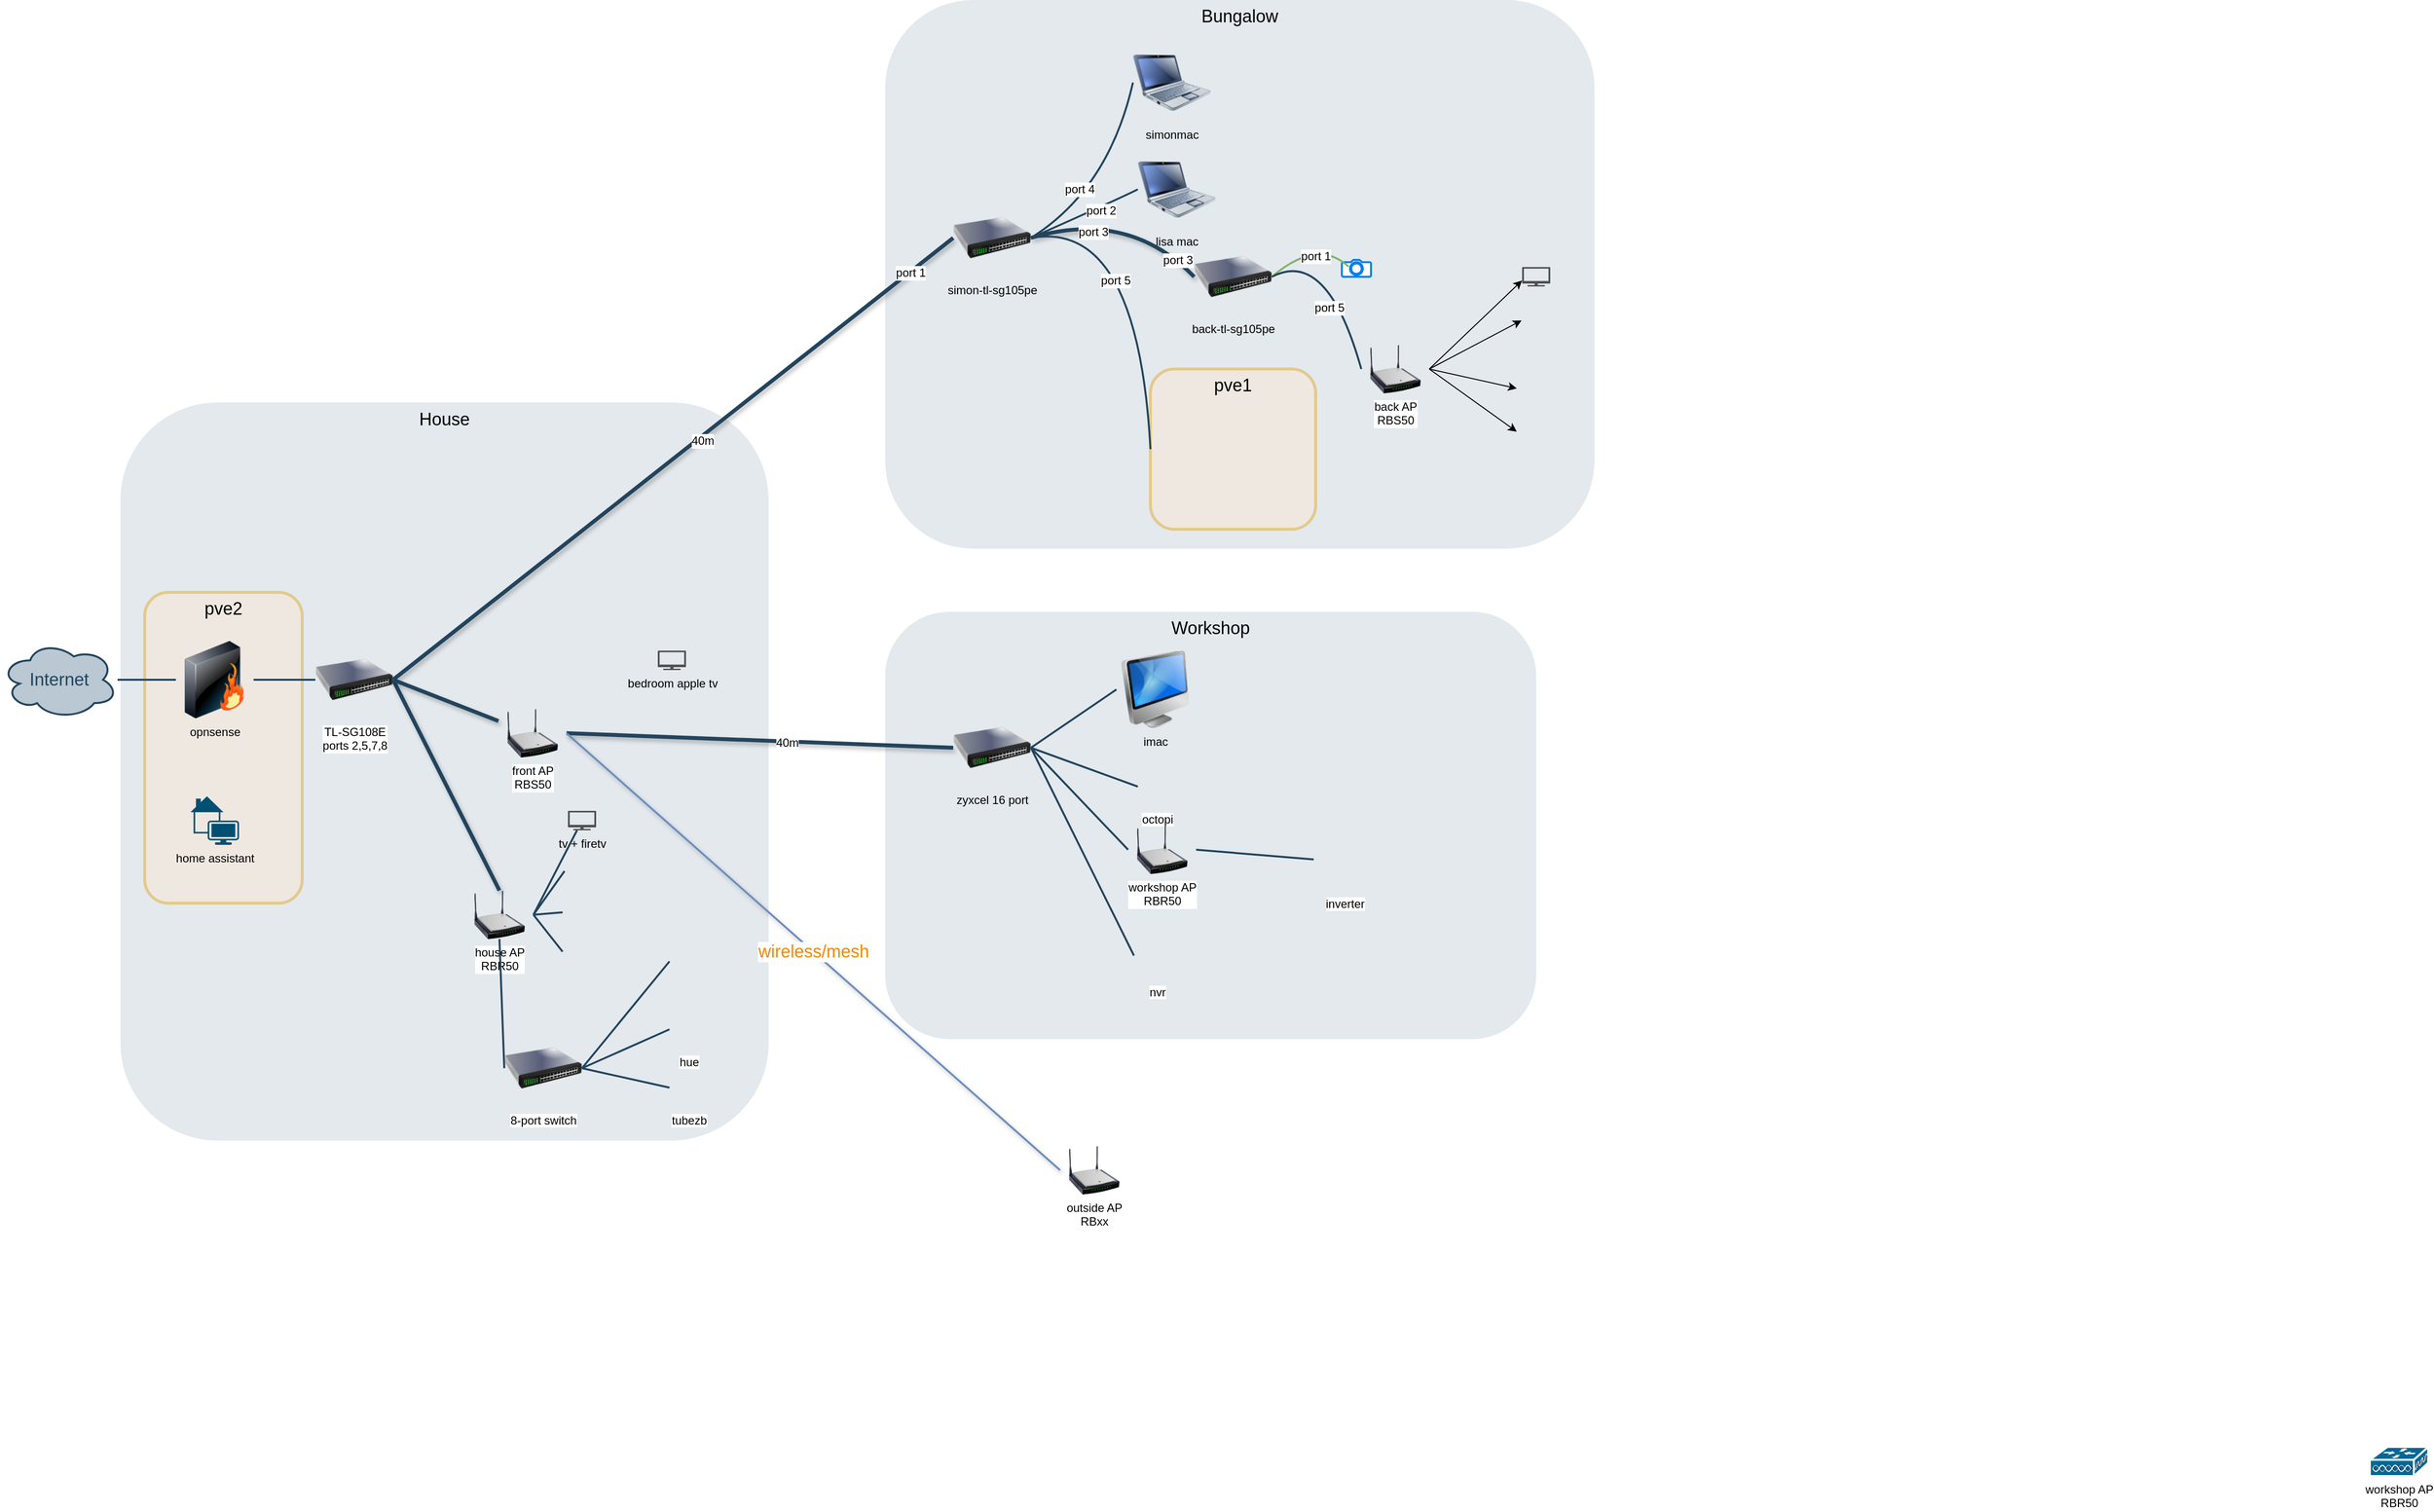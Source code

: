 <mxfile version="20.8.13" type="github">
  <diagram id="a45cf8ec-cd66-6f27-3ac3-be6e809c9e4a" name="Page-1">
    <mxGraphModel dx="1876" dy="2439" grid="1" gridSize="10" guides="1" tooltips="1" connect="1" arrows="1" fold="1" page="1" pageScale="1" pageWidth="827" pageHeight="1169" background="none" math="0" shadow="0">
      <root>
        <mxCell id="0" />
        <mxCell id="1" parent="0" />
        <mxCell id="ZwwhS14W_H6sbuMGakLy-174" value="Bungalow" style="rounded=1;whiteSpace=wrap;html=1;shadow=0;strokeColor=none;fillColor=#BAC8D3;gradientColor=none;fontSize=18;fontColor=default;opacity=40;fontStyle=0;strokeWidth=3;verticalAlign=top;arcSize=16;" vertex="1" parent="1">
          <mxGeometry x="1000" y="-710" width="730" height="565" as="geometry" />
        </mxCell>
        <mxCell id="ZwwhS14W_H6sbuMGakLy-214" value="House" style="rounded=1;whiteSpace=wrap;html=1;shadow=0;strokeColor=none;fillColor=#BAC8D3;gradientColor=none;fontSize=18;fontColor=default;opacity=40;fontStyle=0;strokeWidth=3;verticalAlign=top;" vertex="1" parent="1">
          <mxGeometry x="213" y="-295.5" width="667" height="760" as="geometry" />
        </mxCell>
        <mxCell id="ZwwhS14W_H6sbuMGakLy-209" value="pve2" style="rounded=1;whiteSpace=wrap;html=1;shadow=0;strokeColor=#d79b00;fillColor=#ffe6cc;fontSize=18;opacity=40;fontStyle=0;strokeWidth=3;verticalAlign=top;fontColor=default;" vertex="1" parent="1">
          <mxGeometry x="238" y="-100" width="162" height="320" as="geometry" />
        </mxCell>
        <mxCell id="19" value="Internet" style="ellipse;shape=cloud;whiteSpace=wrap;html=1;shadow=0;strokeColor=#23445D;fillColor=#BAC8D3;gradientColor=none;fontSize=18;fontColor=#23445D;gradientDirection=north;fontStyle=0;strokeWidth=2;" parent="1" vertex="1">
          <mxGeometry x="90" y="-50" width="120" height="80" as="geometry" />
        </mxCell>
        <mxCell id="82" value="opnsense" style="image;html=1;image=img/lib/clip_art/networking/Firewall_128x128.png;shadow=0;strokeColor=#000000;fillColor=#FFFFFF;gradientColor=none;fontSize=12;fontColor=default;fontStyle=0;labelBackgroundColor=none;" parent="1" vertex="1">
          <mxGeometry x="270" y="-50" width="80" height="80" as="geometry" />
        </mxCell>
        <mxCell id="103" value="" style="strokeWidth=2;rounded=0;endArrow=none;startArrow=none;startSize=10;endSize=10;dashed=0;html=1;strokeColor=#23445D;fontSize=18;fontColor=#F08705;startFill=0;endFill=0;fontStyle=0;entryX=0;entryY=0.5;entryDx=0;entryDy=0;exitX=1;exitY=0.5;exitDx=0;exitDy=0;" parent="1" source="82" target="ZwwhS14W_H6sbuMGakLy-173" edge="1">
          <mxGeometry relative="1" as="geometry">
            <mxPoint x="390" y="130" as="sourcePoint" />
            <mxPoint x="600" y="-10" as="targetPoint" />
          </mxGeometry>
        </mxCell>
        <mxCell id="110" style="edgeStyle=none;rounded=0;html=1;startArrow=none;startFill=0;endArrow=none;endFill=0;fontSize=18;fontColor=#F08705;strokeColor=#23445D;strokeWidth=2;fontStyle=0" parent="1" source="82" target="19" edge="1">
          <mxGeometry relative="1" as="geometry" />
        </mxCell>
        <mxCell id="ZwwhS14W_H6sbuMGakLy-173" value="TL-SG108E&lt;br&gt;ports 2,5,7,8" style="image;html=1;image=img/lib/clip_art/networking/Switch_128x128.png" vertex="1" parent="1">
          <mxGeometry x="413.5" y="-50" width="80" height="80" as="geometry" />
        </mxCell>
        <mxCell id="ZwwhS14W_H6sbuMGakLy-175" value="simon-tl-sg105pe" style="image;html=1;image=img/lib/clip_art/networking/Switch_128x128.png;labelBackgroundColor=none;" vertex="1" parent="1">
          <mxGeometry x="1070" y="-505" width="80" height="80" as="geometry" />
        </mxCell>
        <mxCell id="ZwwhS14W_H6sbuMGakLy-179" value="simonmac" style="image;html=1;image=img/lib/clip_art/computers/Netbook_128x128.png;shadow=0;strokeColor=#000000;fillColor=#FFFFFF;gradientColor=none;fontSize=12;fontColor=default;fontStyle=0;labelBackgroundColor=none;verticalAlign=top;" vertex="1" parent="1">
          <mxGeometry x="1255" y="-665" width="80" height="80" as="geometry" />
        </mxCell>
        <mxCell id="ZwwhS14W_H6sbuMGakLy-184" value="" style="strokeWidth=4;rounded=0;endArrow=none;startArrow=none;startSize=10;endSize=10;dashed=0;html=1;strokeColor=#23445D;fontSize=18;fontColor=#F08705;startFill=0;endFill=0;fontStyle=1;entryX=0;entryY=0.5;entryDx=0;entryDy=0;exitX=1;exitY=0.5;exitDx=0;exitDy=0;shadow=1;" edge="1" parent="1" source="ZwwhS14W_H6sbuMGakLy-173" target="ZwwhS14W_H6sbuMGakLy-175">
          <mxGeometry relative="1" as="geometry">
            <mxPoint x="360" as="sourcePoint" />
            <mxPoint x="423.5" as="targetPoint" />
          </mxGeometry>
        </mxCell>
        <mxCell id="ZwwhS14W_H6sbuMGakLy-262" value="40m" style="edgeLabel;html=1;align=center;verticalAlign=middle;resizable=0;points=[];fontSize=12;fontColor=none;" vertex="1" connectable="0" parent="ZwwhS14W_H6sbuMGakLy-184">
          <mxGeometry x="0.095" y="-3" relative="1" as="geometry">
            <mxPoint x="1" as="offset" />
          </mxGeometry>
        </mxCell>
        <mxCell id="ZwwhS14W_H6sbuMGakLy-270" value="port 1" style="edgeLabel;html=1;align=center;verticalAlign=middle;resizable=0;points=[];fontSize=12;fontColor=none;" vertex="1" connectable="0" parent="ZwwhS14W_H6sbuMGakLy-184">
          <mxGeometry x="0.845" relative="1" as="geometry">
            <mxPoint as="offset" />
          </mxGeometry>
        </mxCell>
        <mxCell id="ZwwhS14W_H6sbuMGakLy-185" value="" style="strokeWidth=2;endArrow=none;startArrow=none;startSize=10;endSize=10;dashed=0;html=1;strokeColor=#23445D;fontSize=18;fontColor=#F08705;startFill=0;endFill=0;fontStyle=0;entryX=0;entryY=0.5;entryDx=0;entryDy=0;exitX=1;exitY=0.5;exitDx=0;exitDy=0;curved=1;" edge="1" parent="1" source="ZwwhS14W_H6sbuMGakLy-175" target="ZwwhS14W_H6sbuMGakLy-179">
          <mxGeometry relative="1" as="geometry">
            <mxPoint x="680" y="-445" as="sourcePoint" />
            <mxPoint x="743.5" y="-445" as="targetPoint" />
            <Array as="points">
              <mxPoint x="1230" y="-515" />
            </Array>
          </mxGeometry>
        </mxCell>
        <mxCell id="ZwwhS14W_H6sbuMGakLy-272" value="port 4" style="edgeLabel;html=1;align=center;verticalAlign=middle;resizable=0;points=[];fontSize=12;fontColor=none;" vertex="1" connectable="0" parent="ZwwhS14W_H6sbuMGakLy-185">
          <mxGeometry x="-0.542" y="6" relative="1" as="geometry">
            <mxPoint x="13" y="-20" as="offset" />
          </mxGeometry>
        </mxCell>
        <mxCell id="ZwwhS14W_H6sbuMGakLy-186" value="lisa mac" style="image;html=1;image=img/lib/clip_art/computers/Netbook_128x128.png;shadow=0;strokeColor=#000000;fillColor=#FFFFFF;gradientColor=none;fontSize=12;fontColor=default;fontStyle=0;labelBackgroundColor=none;verticalAlign=top;" vertex="1" parent="1">
          <mxGeometry x="1260" y="-555" width="80" height="80" as="geometry" />
        </mxCell>
        <mxCell id="ZwwhS14W_H6sbuMGakLy-192" value="" style="strokeWidth=2;endArrow=none;startArrow=none;startSize=10;endSize=10;dashed=0;html=1;strokeColor=#23445D;fontSize=18;fontColor=#F08705;startFill=0;endFill=0;fontStyle=0;entryX=0;entryY=0.5;entryDx=0;entryDy=0;exitX=1;exitY=0.5;exitDx=0;exitDy=0;curved=1;" edge="1" parent="1" source="ZwwhS14W_H6sbuMGakLy-175" target="ZwwhS14W_H6sbuMGakLy-186">
          <mxGeometry relative="1" as="geometry">
            <mxPoint x="1160" y="-455" as="sourcePoint" />
            <mxPoint x="1265" y="-615" as="targetPoint" />
            <Array as="points">
              <mxPoint x="1240" y="-505" />
            </Array>
          </mxGeometry>
        </mxCell>
        <mxCell id="ZwwhS14W_H6sbuMGakLy-273" value="port 2" style="edgeLabel;html=1;align=center;verticalAlign=middle;resizable=0;points=[];fontSize=12;fontColor=none;" vertex="1" connectable="0" parent="ZwwhS14W_H6sbuMGakLy-192">
          <mxGeometry x="0.262" y="-4" relative="1" as="geometry">
            <mxPoint y="-1" as="offset" />
          </mxGeometry>
        </mxCell>
        <mxCell id="ZwwhS14W_H6sbuMGakLy-193" value="back-tl-sg105pe" style="image;html=1;image=img/lib/clip_art/networking/Switch_128x128.png;labelBackgroundColor=none;" vertex="1" parent="1">
          <mxGeometry x="1318" y="-465" width="80" height="80" as="geometry" />
        </mxCell>
        <mxCell id="ZwwhS14W_H6sbuMGakLy-197" value="" style="html=1;verticalLabelPosition=bottom;align=center;labelBackgroundColor=#ffffff;verticalAlign=top;strokeWidth=2;strokeColor=#0080F0;shadow=0;dashed=0;shape=mxgraph.ios7.icons.camera;fontSize=12;fontColor=default;" vertex="1" parent="1">
          <mxGeometry x="1470" y="-442.4" width="30" height="17.4" as="geometry" />
        </mxCell>
        <mxCell id="ZwwhS14W_H6sbuMGakLy-198" value="" style="strokeWidth=2;endArrow=none;startArrow=none;startSize=10;endSize=10;dashed=0;html=1;strokeColor=#82b366;fontSize=18;fontColor=#F08705;startFill=0;endFill=0;fontStyle=0;entryX=0.229;entryY=0.401;entryDx=0;entryDy=0;exitX=1;exitY=0.5;exitDx=0;exitDy=0;curved=1;entryPerimeter=0;fillColor=#d5e8d4;" edge="1" parent="1" source="ZwwhS14W_H6sbuMGakLy-193" target="ZwwhS14W_H6sbuMGakLy-197">
          <mxGeometry relative="1" as="geometry">
            <mxPoint x="1365" y="-415" as="sourcePoint" />
            <mxPoint x="1470" y="-575" as="targetPoint" />
            <Array as="points">
              <mxPoint x="1445" y="-465" />
            </Array>
          </mxGeometry>
        </mxCell>
        <mxCell id="ZwwhS14W_H6sbuMGakLy-268" value="port 1" style="edgeLabel;html=1;align=center;verticalAlign=middle;resizable=0;points=[];fontSize=12;fontColor=none;" vertex="1" connectable="0" parent="ZwwhS14W_H6sbuMGakLy-198">
          <mxGeometry x="-0.063" y="-13" relative="1" as="geometry">
            <mxPoint x="-1" y="1" as="offset" />
          </mxGeometry>
        </mxCell>
        <mxCell id="ZwwhS14W_H6sbuMGakLy-207" style="edgeStyle=none;orthogonalLoop=1;jettySize=auto;html=1;exitX=1;exitY=0.5;exitDx=0;exitDy=0;exitPerimeter=0;entryX=-0.002;entryY=0.693;entryDx=0;entryDy=0;entryPerimeter=0;fontSize=12;fontColor=default;" edge="1" parent="1" source="ZwwhS14W_H6sbuMGakLy-199" target="ZwwhS14W_H6sbuMGakLy-203">
          <mxGeometry relative="1" as="geometry" />
        </mxCell>
        <mxCell id="ZwwhS14W_H6sbuMGakLy-208" style="edgeStyle=none;orthogonalLoop=1;jettySize=auto;html=1;exitX=1;exitY=0.5;exitDx=0;exitDy=0;exitPerimeter=0;entryX=0;entryY=0.5;entryDx=0;entryDy=0;fontSize=12;fontColor=default;" edge="1" parent="1" source="ZwwhS14W_H6sbuMGakLy-199" target="ZwwhS14W_H6sbuMGakLy-202">
          <mxGeometry relative="1" as="geometry" />
        </mxCell>
        <mxCell id="ZwwhS14W_H6sbuMGakLy-199" value="back AP&lt;br&gt;RBS50" style="image;html=1;image=img/lib/clip_art/networking/Wireless_Router_N_128x128.png;dashed=0;fontFamily=Helvetica;fontSize=12;fontColor=default;align=center;strokeColor=#ffffff;strokeWidth=2;fillColor=#036897;" vertex="1" parent="1">
          <mxGeometry x="1490" y="-355" width="70" height="50" as="geometry" />
        </mxCell>
        <mxCell id="ZwwhS14W_H6sbuMGakLy-201" value="" style="strokeWidth=2;endArrow=none;startArrow=none;startSize=10;endSize=10;dashed=0;html=1;strokeColor=#23445D;fontSize=18;fontColor=#F08705;startFill=0;endFill=0;fontStyle=0;entryX=0;entryY=0.5;entryDx=0;entryDy=0;exitX=1;exitY=0.5;exitDx=0;exitDy=0;curved=1;entryPerimeter=0;" edge="1" parent="1" source="ZwwhS14W_H6sbuMGakLy-193" target="ZwwhS14W_H6sbuMGakLy-199">
          <mxGeometry relative="1" as="geometry">
            <mxPoint x="1350" y="-385" as="sourcePoint" />
            <mxPoint x="1486.87" y="-425.423" as="targetPoint" />
            <Array as="points">
              <mxPoint x="1455" y="-455" />
            </Array>
          </mxGeometry>
        </mxCell>
        <mxCell id="ZwwhS14W_H6sbuMGakLy-269" value="port 5" style="edgeLabel;html=1;align=center;verticalAlign=middle;resizable=0;points=[];fontSize=12;fontColor=none;" vertex="1" connectable="0" parent="ZwwhS14W_H6sbuMGakLy-201">
          <mxGeometry x="0.275" y="-15" relative="1" as="geometry">
            <mxPoint as="offset" />
          </mxGeometry>
        </mxCell>
        <mxCell id="ZwwhS14W_H6sbuMGakLy-202" value="" style="shape=image;html=1;verticalAlign=top;verticalLabelPosition=bottom;labelBackgroundColor=#ffffff;imageAspect=0;aspect=fixed;image=https://cdn1.iconfinder.com/data/icons/ionicons-fill-vol-2/512/logo-xbox-128.png;fontSize=12;fontColor=default;" vertex="1" parent="1">
          <mxGeometry x="1655" y="-395" width="30" height="30" as="geometry" />
        </mxCell>
        <mxCell id="ZwwhS14W_H6sbuMGakLy-203" value="" style="sketch=0;pointerEvents=1;shadow=0;dashed=0;html=1;strokeColor=none;fillColor=#505050;labelPosition=center;verticalLabelPosition=bottom;verticalAlign=top;outlineConnect=0;align=center;shape=mxgraph.office.devices.tv;labelBackgroundColor=none;fontSize=12;fontColor=default;" vertex="1" parent="1">
          <mxGeometry x="1655.5" y="-435" width="29" height="20" as="geometry" />
        </mxCell>
        <mxCell id="ZwwhS14W_H6sbuMGakLy-210" value="home assistant" style="points=[[0.115,0.05,0],[0.335,0,0],[0.98,0.52,0],[1,0.71,0],[0.68,1,0],[0.065,0.76,0],[0,0.33,0],[0.68,0.33,0]];verticalLabelPosition=bottom;sketch=0;html=1;verticalAlign=top;aspect=fixed;align=center;pointerEvents=1;shape=mxgraph.cisco19.home_office;fillColor=#005073;strokeColor=none;labelBackgroundColor=none;fontSize=12;fontColor=default;" vertex="1" parent="1">
          <mxGeometry x="285" y="110" width="50" height="50" as="geometry" />
        </mxCell>
        <mxCell id="ZwwhS14W_H6sbuMGakLy-211" value="" style="strokeWidth=4;endArrow=none;startArrow=none;startSize=10;endSize=10;dashed=0;html=1;strokeColor=#23445D;fontSize=18;fontColor=#F08705;startFill=0;endFill=0;fontStyle=0;entryX=0;entryY=0.5;entryDx=0;entryDy=0;exitX=1;exitY=0.5;exitDx=0;exitDy=0;curved=1;shadow=1;" edge="1" parent="1" source="ZwwhS14W_H6sbuMGakLy-175" target="ZwwhS14W_H6sbuMGakLy-193">
          <mxGeometry relative="1" as="geometry">
            <mxPoint x="1160" y="-455" as="sourcePoint" />
            <mxPoint x="1270" y="-505" as="targetPoint" />
            <Array as="points">
              <mxPoint x="1250" y="-495" />
            </Array>
          </mxGeometry>
        </mxCell>
        <mxCell id="ZwwhS14W_H6sbuMGakLy-271" value="port 3" style="edgeLabel;html=1;align=center;verticalAlign=middle;resizable=0;points=[];fontSize=12;fontColor=none;" vertex="1" connectable="0" parent="ZwwhS14W_H6sbuMGakLy-211">
          <mxGeometry x="0.758" relative="1" as="geometry">
            <mxPoint as="offset" />
          </mxGeometry>
        </mxCell>
        <mxCell id="ZwwhS14W_H6sbuMGakLy-274" value="port 3" style="edgeLabel;html=1;align=center;verticalAlign=middle;resizable=0;points=[];fontSize=12;fontColor=none;" vertex="1" connectable="0" parent="ZwwhS14W_H6sbuMGakLy-211">
          <mxGeometry x="-0.375" y="-12" relative="1" as="geometry">
            <mxPoint as="offset" />
          </mxGeometry>
        </mxCell>
        <mxCell id="ZwwhS14W_H6sbuMGakLy-212" value="pve1" style="rounded=1;whiteSpace=wrap;html=1;shadow=0;strokeColor=#d79b00;fillColor=#ffe6cc;fontSize=18;opacity=40;fontStyle=0;strokeWidth=3;verticalAlign=top;fontColor=default;" vertex="1" parent="1">
          <mxGeometry x="1273" y="-330" width="170" height="165" as="geometry" />
        </mxCell>
        <mxCell id="ZwwhS14W_H6sbuMGakLy-213" value="" style="strokeWidth=2;endArrow=none;startArrow=none;startSize=10;endSize=10;dashed=0;html=1;strokeColor=#23445D;fontSize=18;fontColor=#F08705;startFill=0;endFill=0;fontStyle=0;entryX=0;entryY=0.5;entryDx=0;entryDy=0;curved=1;" edge="1" parent="1" target="ZwwhS14W_H6sbuMGakLy-212">
          <mxGeometry relative="1" as="geometry">
            <mxPoint x="1150" y="-465" as="sourcePoint" />
            <mxPoint x="1270" y="-385" as="targetPoint" />
            <Array as="points">
              <mxPoint x="1260" y="-485" />
            </Array>
          </mxGeometry>
        </mxCell>
        <mxCell id="ZwwhS14W_H6sbuMGakLy-275" value="port 5" style="edgeLabel;html=1;align=center;verticalAlign=middle;resizable=0;points=[];fontSize=12;fontColor=none;" vertex="1" connectable="0" parent="ZwwhS14W_H6sbuMGakLy-213">
          <mxGeometry x="-0.004" y="-27" relative="1" as="geometry">
            <mxPoint as="offset" />
          </mxGeometry>
        </mxCell>
        <mxCell id="ZwwhS14W_H6sbuMGakLy-215" value="house AP&lt;br&gt;RBR50" style="image;html=1;image=img/lib/clip_art/networking/Wireless_Router_N_128x128.png;dashed=0;fontFamily=Helvetica;fontSize=12;fontColor=default;align=center;strokeColor=#ffffff;strokeWidth=2;fillColor=#036897;" vertex="1" parent="1">
          <mxGeometry x="568" y="207" width="70" height="50" as="geometry" />
        </mxCell>
        <mxCell id="ZwwhS14W_H6sbuMGakLy-216" value="front AP&lt;br&gt;RBS50" style="image;html=1;image=img/lib/clip_art/networking/Wireless_Router_N_128x128.png;dashed=0;fontFamily=Helvetica;fontSize=12;fontColor=default;align=center;strokeColor=#ffffff;strokeWidth=2;fillColor=#036897;" vertex="1" parent="1">
          <mxGeometry x="602" y="20" width="70" height="50" as="geometry" />
        </mxCell>
        <mxCell id="ZwwhS14W_H6sbuMGakLy-217" value="Workshop" style="rounded=1;whiteSpace=wrap;html=1;shadow=0;strokeColor=none;fillColor=#BAC8D3;gradientColor=none;fontSize=18;fontColor=default;opacity=40;fontStyle=0;strokeWidth=3;verticalAlign=top;" vertex="1" parent="1">
          <mxGeometry x="1000" y="-80" width="670" height="440" as="geometry" />
        </mxCell>
        <mxCell id="ZwwhS14W_H6sbuMGakLy-218" value="zyxcel 16 port" style="image;html=1;image=img/lib/clip_art/networking/Switch_128x128.png;labelBackgroundColor=none;" vertex="1" parent="1">
          <mxGeometry x="1070" y="20" width="80" height="80" as="geometry" />
        </mxCell>
        <mxCell id="ZwwhS14W_H6sbuMGakLy-219" value="imac" style="image;html=1;image=img/lib/clip_art/computers/iMac_128x128.png;labelBackgroundColor=none;fontSize=12;fontColor=default;" vertex="1" parent="1">
          <mxGeometry x="1238" y="-40" width="80" height="80" as="geometry" />
        </mxCell>
        <mxCell id="ZwwhS14W_H6sbuMGakLy-220" value="octopi" style="shape=image;html=1;verticalAlign=top;verticalLabelPosition=bottom;labelBackgroundColor=#ffffff;imageAspect=0;aspect=fixed;image=https://cdn0.iconfinder.com/data/icons/super-batman/24/3151572_-_math_mathematics_pi-128.png;fontSize=12;fontColor=default;" vertex="1" parent="1">
          <mxGeometry x="1260" y="80" width="40" height="40" as="geometry" />
        </mxCell>
        <mxCell id="ZwwhS14W_H6sbuMGakLy-221" value="workshop AP&lt;br&gt;RBR50" style="image;html=1;image=img/lib/clip_art/networking/Wireless_Router_N_128x128.png;dashed=0;fontFamily=Helvetica;fontSize=12;fontColor=default;align=center;strokeColor=#ffffff;strokeWidth=2;fillColor=#036897;" vertex="1" parent="1">
          <mxGeometry x="1250" y="140" width="70" height="50" as="geometry" />
        </mxCell>
        <mxCell id="ZwwhS14W_H6sbuMGakLy-222" value="outside AP&lt;br&gt;RBxx" style="image;html=1;image=img/lib/clip_art/networking/Wireless_Router_N_128x128.png;dashed=0;fontFamily=Helvetica;fontSize=12;fontColor=default;align=center;strokeColor=#ffffff;strokeWidth=2;fillColor=#036897;" vertex="1" parent="1">
          <mxGeometry x="1180" y="470" width="70" height="50" as="geometry" />
        </mxCell>
        <mxCell id="ZwwhS14W_H6sbuMGakLy-223" value="workshop AP&lt;br&gt;RBR50" style="shape=mxgraph.cisco.misc.mesh_ap;html=1;pointerEvents=1;dashed=0;fillColor=#036897;strokeColor=#ffffff;strokeWidth=2;verticalLabelPosition=bottom;verticalAlign=top;align=center;outlineConnect=0;labelBackgroundColor=none;fontSize=12;fontColor=default;" vertex="1" parent="1">
          <mxGeometry x="2528" y="780" width="60" height="30" as="geometry" />
        </mxCell>
        <mxCell id="ZwwhS14W_H6sbuMGakLy-224" value="" style="strokeWidth=4;rounded=0;endArrow=none;startArrow=none;startSize=10;endSize=10;dashed=0;html=1;strokeColor=#23445D;fontSize=18;fontColor=#F08705;startFill=0;endFill=0;fontStyle=0;entryX=0.5;entryY=0;entryDx=0;entryDy=0;exitX=1;exitY=0.5;exitDx=0;exitDy=0;entryPerimeter=0;shadow=1;" edge="1" parent="1" source="ZwwhS14W_H6sbuMGakLy-173" target="ZwwhS14W_H6sbuMGakLy-215">
          <mxGeometry relative="1" as="geometry">
            <mxPoint x="503.5" as="sourcePoint" />
            <mxPoint x="1080" y="-455" as="targetPoint" />
          </mxGeometry>
        </mxCell>
        <mxCell id="ZwwhS14W_H6sbuMGakLy-225" value="" style="strokeWidth=4;rounded=0;endArrow=none;startArrow=none;startSize=10;endSize=10;dashed=0;html=1;strokeColor=#23445D;fontSize=18;fontColor=#F08705;startFill=0;endFill=0;fontStyle=0;entryX=0;entryY=0.25;entryDx=0;entryDy=0;exitX=1;exitY=0.5;exitDx=0;exitDy=0;shadow=1;" edge="1" parent="1" source="ZwwhS14W_H6sbuMGakLy-173" target="ZwwhS14W_H6sbuMGakLy-216">
          <mxGeometry relative="1" as="geometry">
            <mxPoint x="503.5" as="sourcePoint" />
            <mxPoint x="560" y="170" as="targetPoint" />
          </mxGeometry>
        </mxCell>
        <mxCell id="ZwwhS14W_H6sbuMGakLy-226" value="inverter" style="shape=image;html=1;verticalAlign=top;verticalLabelPosition=bottom;labelBackgroundColor=#ffffff;imageAspect=0;aspect=fixed;image=https://cdn2.iconfinder.com/data/icons/business-and-education-1/512/133_Solar_Panel_Energy_technology_smart_city_technology_smart-128.png;fontSize=12;fontColor=default;" vertex="1" parent="1">
          <mxGeometry x="1441" y="143" width="64" height="64" as="geometry" />
        </mxCell>
        <mxCell id="ZwwhS14W_H6sbuMGakLy-228" value="" style="strokeWidth=4;rounded=0;endArrow=none;startArrow=none;startSize=10;endSize=10;dashed=0;html=1;strokeColor=#23445D;fontSize=18;fontColor=#F08705;startFill=0;endFill=0;fontStyle=0;entryX=0;entryY=0.5;entryDx=0;entryDy=0;exitX=1;exitY=0.5;exitDx=0;exitDy=0;exitPerimeter=0;shadow=1;" edge="1" parent="1" source="ZwwhS14W_H6sbuMGakLy-216" target="ZwwhS14W_H6sbuMGakLy-218">
          <mxGeometry relative="1" as="geometry">
            <mxPoint x="863.5" y="170" as="sourcePoint" />
            <mxPoint x="920" y="470" as="targetPoint" />
          </mxGeometry>
        </mxCell>
        <mxCell id="ZwwhS14W_H6sbuMGakLy-263" value="40m" style="edgeLabel;html=1;align=center;verticalAlign=middle;resizable=0;points=[];fontSize=12;fontColor=none;" vertex="1" connectable="0" parent="ZwwhS14W_H6sbuMGakLy-228">
          <mxGeometry x="0.137" y="-1" relative="1" as="geometry">
            <mxPoint as="offset" />
          </mxGeometry>
        </mxCell>
        <mxCell id="ZwwhS14W_H6sbuMGakLy-229" value="" style="shape=image;html=1;verticalAlign=top;verticalLabelPosition=bottom;labelBackgroundColor=#ffffff;imageAspect=0;aspect=fixed;image=https://cdn4.iconfinder.com/data/icons/aiga-symbol-signs/444/aiga_information-128.png;fontSize=12;fontColor=default;" vertex="1" parent="1">
          <mxGeometry x="890" y="-170" width="40" height="40" as="geometry" />
        </mxCell>
        <mxCell id="ZwwhS14W_H6sbuMGakLy-230" value="" style="shape=image;html=1;verticalAlign=top;verticalLabelPosition=bottom;labelBackgroundColor=#ffffff;imageAspect=0;aspect=fixed;image=https://cdn4.iconfinder.com/data/icons/aiga-symbol-signs/444/aiga_information-128.png;fontSize=12;fontColor=default;" vertex="1" parent="1">
          <mxGeometry x="668" y="250" width="40" height="40" as="geometry" />
        </mxCell>
        <mxCell id="ZwwhS14W_H6sbuMGakLy-231" value="" style="shape=image;html=1;verticalAlign=top;verticalLabelPosition=bottom;labelBackgroundColor=#ffffff;imageAspect=0;aspect=fixed;image=https://cdn4.iconfinder.com/data/icons/aiga-symbol-signs/444/aiga_information-128.png;fontSize=12;fontColor=default;" vertex="1" parent="1">
          <mxGeometry x="668" y="209" width="41" height="41" as="geometry" />
        </mxCell>
        <mxCell id="ZwwhS14W_H6sbuMGakLy-232" value="" style="shape=image;html=1;verticalAlign=top;verticalLabelPosition=bottom;labelBackgroundColor=#ffffff;imageAspect=0;aspect=fixed;image=https://cdn4.iconfinder.com/data/icons/aiga-symbol-signs/444/aiga_information-128.png;fontSize=12;fontColor=default;" vertex="1" parent="1">
          <mxGeometry x="670" y="167" width="40" height="40" as="geometry" />
        </mxCell>
        <mxCell id="ZwwhS14W_H6sbuMGakLy-233" value="8-port switch" style="image;html=1;image=img/lib/clip_art/networking/Switch_128x128.png" vertex="1" parent="1">
          <mxGeometry x="608" y="350" width="80" height="80" as="geometry" />
        </mxCell>
        <mxCell id="ZwwhS14W_H6sbuMGakLy-234" value="" style="strokeWidth=2;rounded=0;endArrow=none;startArrow=none;startSize=10;endSize=10;dashed=0;html=1;strokeColor=#23445D;fontSize=18;fontColor=#F08705;startFill=0;endFill=0;fontStyle=0;entryX=0;entryY=0.5;entryDx=0;entryDy=0;exitX=0.5;exitY=1;exitDx=0;exitDy=0;exitPerimeter=0;" edge="1" parent="1" source="ZwwhS14W_H6sbuMGakLy-215" target="ZwwhS14W_H6sbuMGakLy-233">
          <mxGeometry relative="1" as="geometry">
            <mxPoint x="435.5" y="250" as="sourcePoint" />
            <mxPoint x="540" y="467" as="targetPoint" />
          </mxGeometry>
        </mxCell>
        <mxCell id="ZwwhS14W_H6sbuMGakLy-235" value="" style="strokeWidth=2;rounded=0;endArrow=none;startArrow=none;startSize=10;endSize=10;dashed=0;html=1;strokeColor=#23445D;fontSize=18;fontColor=#F08705;startFill=0;endFill=0;fontStyle=0;entryX=0;entryY=0.5;entryDx=0;entryDy=0;exitX=1;exitY=0.5;exitDx=0;exitDy=0;exitPerimeter=0;" edge="1" parent="1" source="ZwwhS14W_H6sbuMGakLy-215" target="ZwwhS14W_H6sbuMGakLy-230">
          <mxGeometry relative="1" as="geometry">
            <mxPoint x="513.5" y="10" as="sourcePoint" />
            <mxPoint x="618" y="227" as="targetPoint" />
          </mxGeometry>
        </mxCell>
        <mxCell id="ZwwhS14W_H6sbuMGakLy-236" value="" style="strokeWidth=2;rounded=0;endArrow=none;startArrow=none;startSize=10;endSize=10;dashed=0;html=1;strokeColor=#23445D;fontSize=18;fontColor=#F08705;startFill=0;endFill=0;fontStyle=0;entryX=0;entryY=0.5;entryDx=0;entryDy=0;exitX=1;exitY=0.5;exitDx=0;exitDy=0;exitPerimeter=0;" edge="1" parent="1" source="ZwwhS14W_H6sbuMGakLy-215" target="ZwwhS14W_H6sbuMGakLy-231">
          <mxGeometry relative="1" as="geometry">
            <mxPoint x="638" y="232" as="sourcePoint" />
            <mxPoint x="678" y="280" as="targetPoint" />
          </mxGeometry>
        </mxCell>
        <mxCell id="ZwwhS14W_H6sbuMGakLy-237" value="" style="strokeWidth=2;rounded=0;endArrow=none;startArrow=none;startSize=10;endSize=10;dashed=0;html=1;strokeColor=#23445D;fontSize=18;fontColor=#F08705;startFill=0;endFill=0;fontStyle=0;entryX=0;entryY=0.5;entryDx=0;entryDy=0;exitX=1;exitY=0.5;exitDx=0;exitDy=0;exitPerimeter=0;" edge="1" parent="1" source="ZwwhS14W_H6sbuMGakLy-215" target="ZwwhS14W_H6sbuMGakLy-232">
          <mxGeometry relative="1" as="geometry">
            <mxPoint x="638" y="232" as="sourcePoint" />
            <mxPoint x="678" y="239" as="targetPoint" />
          </mxGeometry>
        </mxCell>
        <mxCell id="ZwwhS14W_H6sbuMGakLy-240" value="" style="shape=image;html=1;verticalAlign=top;verticalLabelPosition=bottom;labelBackgroundColor=#ffffff;imageAspect=0;aspect=fixed;image=https://cdn4.iconfinder.com/data/icons/aiga-symbol-signs/444/aiga_information-128.png;fontSize=12;fontColor=default;" vertex="1" parent="1">
          <mxGeometry x="778" y="260" width="40" height="40" as="geometry" />
        </mxCell>
        <mxCell id="ZwwhS14W_H6sbuMGakLy-241" value="hue" style="shape=image;html=1;verticalAlign=top;verticalLabelPosition=bottom;labelBackgroundColor=#ffffff;imageAspect=0;aspect=fixed;image=https://cdn4.iconfinder.com/data/icons/aiga-symbol-signs/444/aiga_information-128.png;fontSize=12;fontColor=default;" vertex="1" parent="1">
          <mxGeometry x="778" y="330" width="40" height="40" as="geometry" />
        </mxCell>
        <mxCell id="ZwwhS14W_H6sbuMGakLy-242" value="tubezb" style="shape=image;html=1;verticalAlign=top;verticalLabelPosition=bottom;labelBackgroundColor=#ffffff;imageAspect=0;aspect=fixed;image=https://cdn4.iconfinder.com/data/icons/aiga-symbol-signs/444/aiga_information-128.png;fontSize=12;fontColor=default;" vertex="1" parent="1">
          <mxGeometry x="778" y="390" width="40" height="40" as="geometry" />
        </mxCell>
        <mxCell id="ZwwhS14W_H6sbuMGakLy-243" value="" style="strokeWidth=2;rounded=0;endArrow=none;startArrow=none;startSize=10;endSize=10;dashed=0;html=1;strokeColor=#23445D;fontSize=18;fontColor=#F08705;startFill=0;endFill=0;fontStyle=0;entryX=0;entryY=0.5;entryDx=0;entryDy=0;exitX=1;exitY=0.5;exitDx=0;exitDy=0;" edge="1" parent="1" source="ZwwhS14W_H6sbuMGakLy-233" target="ZwwhS14W_H6sbuMGakLy-242">
          <mxGeometry relative="1" as="geometry">
            <mxPoint x="638" y="232" as="sourcePoint" />
            <mxPoint x="678" y="280" as="targetPoint" />
          </mxGeometry>
        </mxCell>
        <mxCell id="ZwwhS14W_H6sbuMGakLy-244" value="" style="strokeWidth=2;rounded=0;endArrow=none;startArrow=none;startSize=10;endSize=10;dashed=0;html=1;strokeColor=#23445D;fontSize=18;fontColor=#F08705;startFill=0;endFill=0;fontStyle=0;entryX=0;entryY=0.5;entryDx=0;entryDy=0;exitX=1;exitY=0.5;exitDx=0;exitDy=0;" edge="1" parent="1" source="ZwwhS14W_H6sbuMGakLy-233" target="ZwwhS14W_H6sbuMGakLy-241">
          <mxGeometry relative="1" as="geometry">
            <mxPoint x="748" y="350" as="sourcePoint" />
            <mxPoint x="788" y="400" as="targetPoint" />
          </mxGeometry>
        </mxCell>
        <mxCell id="ZwwhS14W_H6sbuMGakLy-245" value="" style="strokeWidth=2;rounded=0;endArrow=none;startArrow=none;startSize=10;endSize=10;dashed=0;html=1;strokeColor=#23445D;fontSize=18;fontColor=#F08705;startFill=0;endFill=0;fontStyle=0;entryX=0;entryY=0.5;entryDx=0;entryDy=0;exitX=1;exitY=0.5;exitDx=0;exitDy=0;" edge="1" parent="1" source="ZwwhS14W_H6sbuMGakLy-233" target="ZwwhS14W_H6sbuMGakLy-240">
          <mxGeometry relative="1" as="geometry">
            <mxPoint x="758" y="360" as="sourcePoint" />
            <mxPoint x="798" y="410" as="targetPoint" />
          </mxGeometry>
        </mxCell>
        <mxCell id="ZwwhS14W_H6sbuMGakLy-246" value="" style="strokeWidth=2;rounded=0;endArrow=none;startArrow=none;startSize=10;endSize=10;dashed=0;html=1;strokeColor=#23445D;fontSize=18;fontColor=#F08705;startFill=0;endFill=0;fontStyle=0;entryX=0;entryY=0.5;entryDx=0;entryDy=0;exitX=1;exitY=0.5;exitDx=0;exitDy=0;" edge="1" parent="1" source="ZwwhS14W_H6sbuMGakLy-218" target="ZwwhS14W_H6sbuMGakLy-219">
          <mxGeometry relative="1" as="geometry">
            <mxPoint x="748" y="350" as="sourcePoint" />
            <mxPoint x="788.0" y="320" as="targetPoint" />
          </mxGeometry>
        </mxCell>
        <mxCell id="ZwwhS14W_H6sbuMGakLy-247" value="" style="strokeWidth=2;rounded=0;endArrow=none;startArrow=none;startSize=10;endSize=10;dashed=0;html=1;strokeColor=#23445D;fontSize=18;fontColor=#F08705;startFill=0;endFill=0;fontStyle=0;entryX=0;entryY=0.5;entryDx=0;entryDy=0;exitX=1;exitY=0.5;exitDx=0;exitDy=0;" edge="1" parent="1" source="ZwwhS14W_H6sbuMGakLy-218" target="ZwwhS14W_H6sbuMGakLy-220">
          <mxGeometry relative="1" as="geometry">
            <mxPoint x="1160" y="70" as="sourcePoint" />
            <mxPoint x="1248.0" y="10" as="targetPoint" />
          </mxGeometry>
        </mxCell>
        <mxCell id="ZwwhS14W_H6sbuMGakLy-248" value="" style="strokeWidth=2;rounded=0;endArrow=none;startArrow=none;startSize=10;endSize=10;dashed=0;html=1;strokeColor=#23445D;fontSize=18;fontColor=#F08705;startFill=0;endFill=0;fontStyle=0;entryX=0;entryY=0.5;entryDx=0;entryDy=0;exitX=1;exitY=0.5;exitDx=0;exitDy=0;entryPerimeter=0;" edge="1" parent="1" source="ZwwhS14W_H6sbuMGakLy-218" target="ZwwhS14W_H6sbuMGakLy-221">
          <mxGeometry relative="1" as="geometry">
            <mxPoint x="1170" y="80" as="sourcePoint" />
            <mxPoint x="1258.0" y="20" as="targetPoint" />
          </mxGeometry>
        </mxCell>
        <mxCell id="ZwwhS14W_H6sbuMGakLy-249" value="" style="strokeWidth=2;rounded=0;endArrow=none;startArrow=none;startSize=10;endSize=10;dashed=0;html=1;strokeColor=#23445D;fontSize=18;fontColor=#F08705;startFill=0;endFill=0;fontStyle=0;entryX=0;entryY=0.5;entryDx=0;entryDy=0;exitX=1;exitY=0.5;exitDx=0;exitDy=0;exitPerimeter=0;" edge="1" parent="1" source="ZwwhS14W_H6sbuMGakLy-221" target="ZwwhS14W_H6sbuMGakLy-226">
          <mxGeometry relative="1" as="geometry">
            <mxPoint x="1180" y="90" as="sourcePoint" />
            <mxPoint x="1268.0" y="30" as="targetPoint" />
          </mxGeometry>
        </mxCell>
        <mxCell id="ZwwhS14W_H6sbuMGakLy-250" value="wireless/mesh" style="strokeWidth=2;rounded=0;endArrow=none;startArrow=none;startSize=10;endSize=10;dashed=0;html=1;strokeColor=#6c8ebf;fontSize=18;fontColor=#F08705;startFill=0;endFill=0;fontStyle=0;entryX=0;entryY=0.5;entryDx=0;entryDy=0;exitX=1;exitY=0.5;exitDx=0;exitDy=0;exitPerimeter=0;entryPerimeter=0;shadow=1;fillColor=#dae8fc;" edge="1" parent="1" source="ZwwhS14W_H6sbuMGakLy-216" target="ZwwhS14W_H6sbuMGakLy-222">
          <mxGeometry relative="1" as="geometry">
            <mxPoint x="728" y="75" as="sourcePoint" />
            <mxPoint x="1080" y="70" as="targetPoint" />
          </mxGeometry>
        </mxCell>
        <mxCell id="ZwwhS14W_H6sbuMGakLy-251" value="" style="shape=image;html=1;verticalAlign=top;verticalLabelPosition=bottom;labelBackgroundColor=#ffffff;imageAspect=0;aspect=fixed;image=https://cdn4.iconfinder.com/data/icons/aiga-symbol-signs/444/aiga_information-128.png;fontSize=12;fontColor=default;" vertex="1" parent="1">
          <mxGeometry x="350" y="20" width="40" height="40" as="geometry" />
        </mxCell>
        <mxCell id="ZwwhS14W_H6sbuMGakLy-252" value="" style="shape=image;html=1;verticalAlign=top;verticalLabelPosition=bottom;labelBackgroundColor=#ffffff;imageAspect=0;aspect=fixed;image=https://cdn4.iconfinder.com/data/icons/aiga-symbol-signs/444/aiga_information-128.png;fontSize=12;fontColor=default;" vertex="1" parent="1">
          <mxGeometry x="350" y="64.5" width="40" height="40" as="geometry" />
        </mxCell>
        <mxCell id="ZwwhS14W_H6sbuMGakLy-253" value="" style="shape=image;html=1;verticalAlign=top;verticalLabelPosition=bottom;labelBackgroundColor=#ffffff;imageAspect=0;aspect=fixed;image=https://cdn4.iconfinder.com/data/icons/aiga-symbol-signs/444/aiga_information-128.png;fontSize=12;fontColor=default;" vertex="1" parent="1">
          <mxGeometry x="350" y="110" width="40" height="40" as="geometry" />
        </mxCell>
        <mxCell id="ZwwhS14W_H6sbuMGakLy-254" value="" style="shape=image;html=1;verticalAlign=top;verticalLabelPosition=bottom;labelBackgroundColor=#ffffff;imageAspect=0;aspect=fixed;image=https://cdn4.iconfinder.com/data/icons/aiga-symbol-signs/444/aiga_information-128.png;fontSize=12;fontColor=default;" vertex="1" parent="1">
          <mxGeometry x="1390" y="-310" width="40" height="40" as="geometry" />
        </mxCell>
        <mxCell id="ZwwhS14W_H6sbuMGakLy-255" value="" style="shape=image;html=1;verticalAlign=top;verticalLabelPosition=bottom;labelBackgroundColor=#ffffff;imageAspect=0;aspect=fixed;image=https://cdn4.iconfinder.com/data/icons/aiga-symbol-signs/444/aiga_information-128.png;fontSize=12;fontColor=default;" vertex="1" parent="1">
          <mxGeometry x="1390" y="-265.5" width="40" height="40" as="geometry" />
        </mxCell>
        <mxCell id="ZwwhS14W_H6sbuMGakLy-256" value="" style="shape=image;html=1;verticalAlign=top;verticalLabelPosition=bottom;labelBackgroundColor=#ffffff;imageAspect=0;aspect=fixed;image=https://cdn4.iconfinder.com/data/icons/aiga-symbol-signs/444/aiga_information-128.png;fontSize=12;fontColor=default;" vertex="1" parent="1">
          <mxGeometry x="1390" y="-220" width="40" height="40" as="geometry" />
        </mxCell>
        <mxCell id="ZwwhS14W_H6sbuMGakLy-257" value="" style="shape=image;html=1;verticalAlign=top;verticalLabelPosition=bottom;labelBackgroundColor=#ffffff;imageAspect=0;aspect=fixed;image=https://cdn4.iconfinder.com/data/icons/aiga-symbol-signs/444/aiga_information-128.png;fontSize=12;fontColor=default;" vertex="1" parent="1">
          <mxGeometry x="1650" y="-330" width="40" height="40" as="geometry" />
        </mxCell>
        <mxCell id="ZwwhS14W_H6sbuMGakLy-258" value="" style="shape=image;html=1;verticalAlign=top;verticalLabelPosition=bottom;labelBackgroundColor=#ffffff;imageAspect=0;aspect=fixed;image=https://cdn4.iconfinder.com/data/icons/aiga-symbol-signs/444/aiga_information-128.png;fontSize=12;fontColor=default;" vertex="1" parent="1">
          <mxGeometry x="1650" y="-285.5" width="40" height="40" as="geometry" />
        </mxCell>
        <mxCell id="ZwwhS14W_H6sbuMGakLy-260" style="edgeStyle=none;orthogonalLoop=1;jettySize=auto;html=1;exitX=1;exitY=0.5;exitDx=0;exitDy=0;exitPerimeter=0;entryX=0;entryY=0.5;entryDx=0;entryDy=0;fontSize=12;fontColor=default;" edge="1" parent="1" source="ZwwhS14W_H6sbuMGakLy-199" target="ZwwhS14W_H6sbuMGakLy-257">
          <mxGeometry relative="1" as="geometry">
            <mxPoint x="1525" y="-360" as="sourcePoint" />
            <mxPoint x="1605.442" y="-331.14" as="targetPoint" />
          </mxGeometry>
        </mxCell>
        <mxCell id="ZwwhS14W_H6sbuMGakLy-261" style="edgeStyle=none;orthogonalLoop=1;jettySize=auto;html=1;exitX=1;exitY=0.5;exitDx=0;exitDy=0;exitPerimeter=0;entryX=0;entryY=0.5;entryDx=0;entryDy=0;fontSize=12;fontColor=default;" edge="1" parent="1" source="ZwwhS14W_H6sbuMGakLy-199" target="ZwwhS14W_H6sbuMGakLy-258">
          <mxGeometry relative="1" as="geometry">
            <mxPoint x="1535" y="-350" as="sourcePoint" />
            <mxPoint x="1615.442" y="-321.14" as="targetPoint" />
          </mxGeometry>
        </mxCell>
        <mxCell id="ZwwhS14W_H6sbuMGakLy-265" value="bedroom apple tv" style="sketch=0;pointerEvents=1;shadow=0;dashed=0;html=1;strokeColor=none;fillColor=#505050;labelPosition=center;verticalLabelPosition=bottom;verticalAlign=top;outlineConnect=0;align=center;shape=mxgraph.office.devices.tv;labelBackgroundColor=none;fontSize=12;fontColor=default;" vertex="1" parent="1">
          <mxGeometry x="766" y="-40" width="29" height="20" as="geometry" />
        </mxCell>
        <mxCell id="ZwwhS14W_H6sbuMGakLy-266" value="tv + firetv" style="sketch=0;pointerEvents=1;shadow=0;dashed=0;html=1;strokeColor=none;fillColor=#505050;labelPosition=center;verticalLabelPosition=bottom;verticalAlign=top;outlineConnect=0;align=center;shape=mxgraph.office.devices.tv;labelBackgroundColor=none;fontSize=12;fontColor=default;" vertex="1" parent="1">
          <mxGeometry x="673.5" y="125" width="29" height="20" as="geometry" />
        </mxCell>
        <mxCell id="ZwwhS14W_H6sbuMGakLy-276" value="" style="strokeWidth=2;rounded=0;endArrow=none;startArrow=none;startSize=10;endSize=10;dashed=0;html=1;strokeColor=#23445D;fontSize=18;fontColor=#F08705;startFill=0;endFill=0;fontStyle=0;exitX=1;exitY=0.5;exitDx=0;exitDy=0;exitPerimeter=0;" edge="1" parent="1" source="ZwwhS14W_H6sbuMGakLy-215" target="ZwwhS14W_H6sbuMGakLy-266">
          <mxGeometry relative="1" as="geometry">
            <mxPoint x="638" y="232" as="sourcePoint" />
            <mxPoint x="680" y="197" as="targetPoint" />
          </mxGeometry>
        </mxCell>
        <mxCell id="ZwwhS14W_H6sbuMGakLy-279" value="nvr" style="shape=image;html=1;verticalAlign=top;verticalLabelPosition=bottom;labelBackgroundColor=#ffffff;imageAspect=0;aspect=fixed;image=https://cdn1.iconfinder.com/data/icons/electronics-glyph-24/24/boombox_cassette_player_cassette_recorder_radio_stereo_stereo-128.png;fontSize=12;fontColor=none;" vertex="1" parent="1">
          <mxGeometry x="1256" y="250" width="48" height="48" as="geometry" />
        </mxCell>
        <mxCell id="ZwwhS14W_H6sbuMGakLy-281" value="" style="strokeWidth=2;rounded=0;endArrow=none;startArrow=none;startSize=10;endSize=10;dashed=0;html=1;strokeColor=#23445D;fontSize=18;fontColor=#F08705;startFill=0;endFill=0;fontStyle=0;entryX=0;entryY=0.5;entryDx=0;entryDy=0;exitX=1;exitY=0.5;exitDx=0;exitDy=0;" edge="1" parent="1" source="ZwwhS14W_H6sbuMGakLy-218" target="ZwwhS14W_H6sbuMGakLy-279">
          <mxGeometry relative="1" as="geometry">
            <mxPoint x="1130" y="160" as="sourcePoint" />
            <mxPoint x="1230" y="275" as="targetPoint" />
          </mxGeometry>
        </mxCell>
      </root>
    </mxGraphModel>
  </diagram>
</mxfile>
